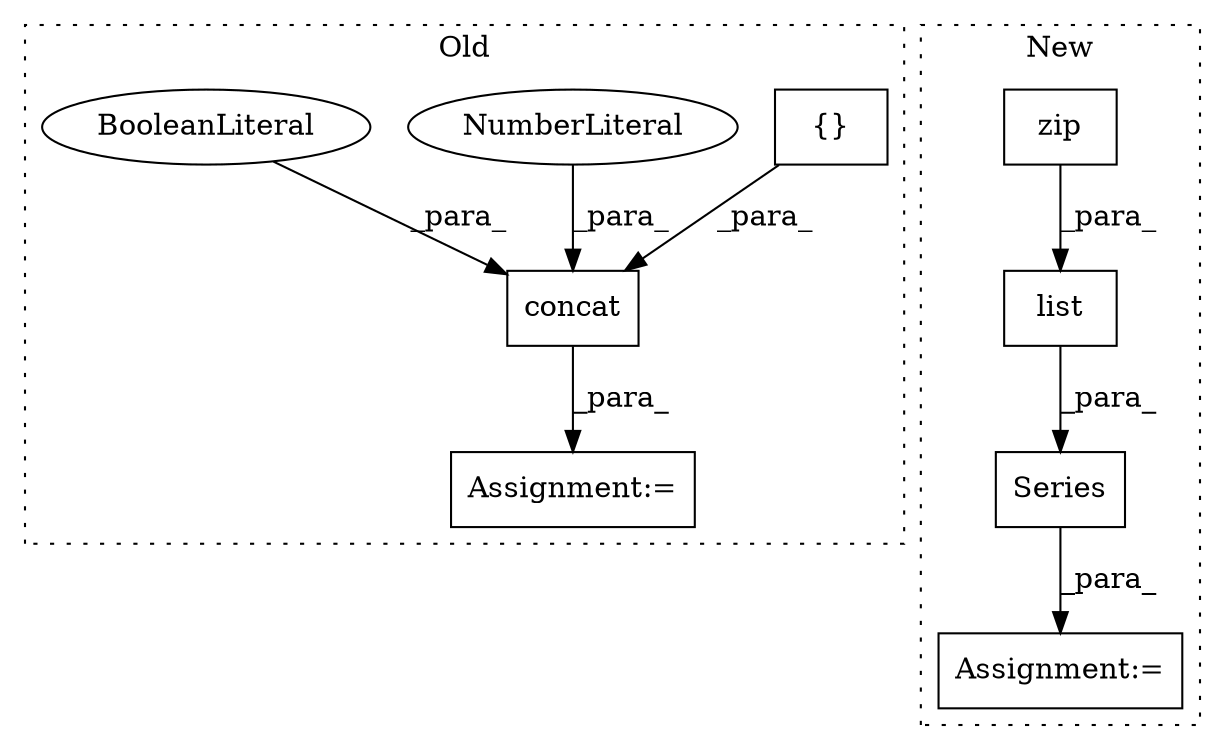 digraph G {
subgraph cluster0 {
1 [label="concat" a="32" s="10247,10277" l="7,1" shape="box"];
4 [label="Assignment:=" a="7" s="10239" l="1" shape="box"];
5 [label="{}" a="4" s="10263,10269" l="1,1" shape="box"];
6 [label="NumberLiteral" a="34" s="10271" l="1" shape="ellipse"];
8 [label="BooleanLiteral" a="9" s="10273" l="4" shape="ellipse"];
label = "Old";
style="dotted";
}
subgraph cluster1 {
2 [label="zip" a="32" s="10172,10181" l="4,1" shape="box"];
3 [label="Assignment:=" a="7" s="10152" l="1" shape="box"];
7 [label="Series" a="32" s="10160,10183" l="7,1" shape="box"];
9 [label="list" a="32" s="10167,10182" l="5,1" shape="box"];
label = "New";
style="dotted";
}
1 -> 4 [label="_para_"];
2 -> 9 [label="_para_"];
5 -> 1 [label="_para_"];
6 -> 1 [label="_para_"];
7 -> 3 [label="_para_"];
8 -> 1 [label="_para_"];
9 -> 7 [label="_para_"];
}